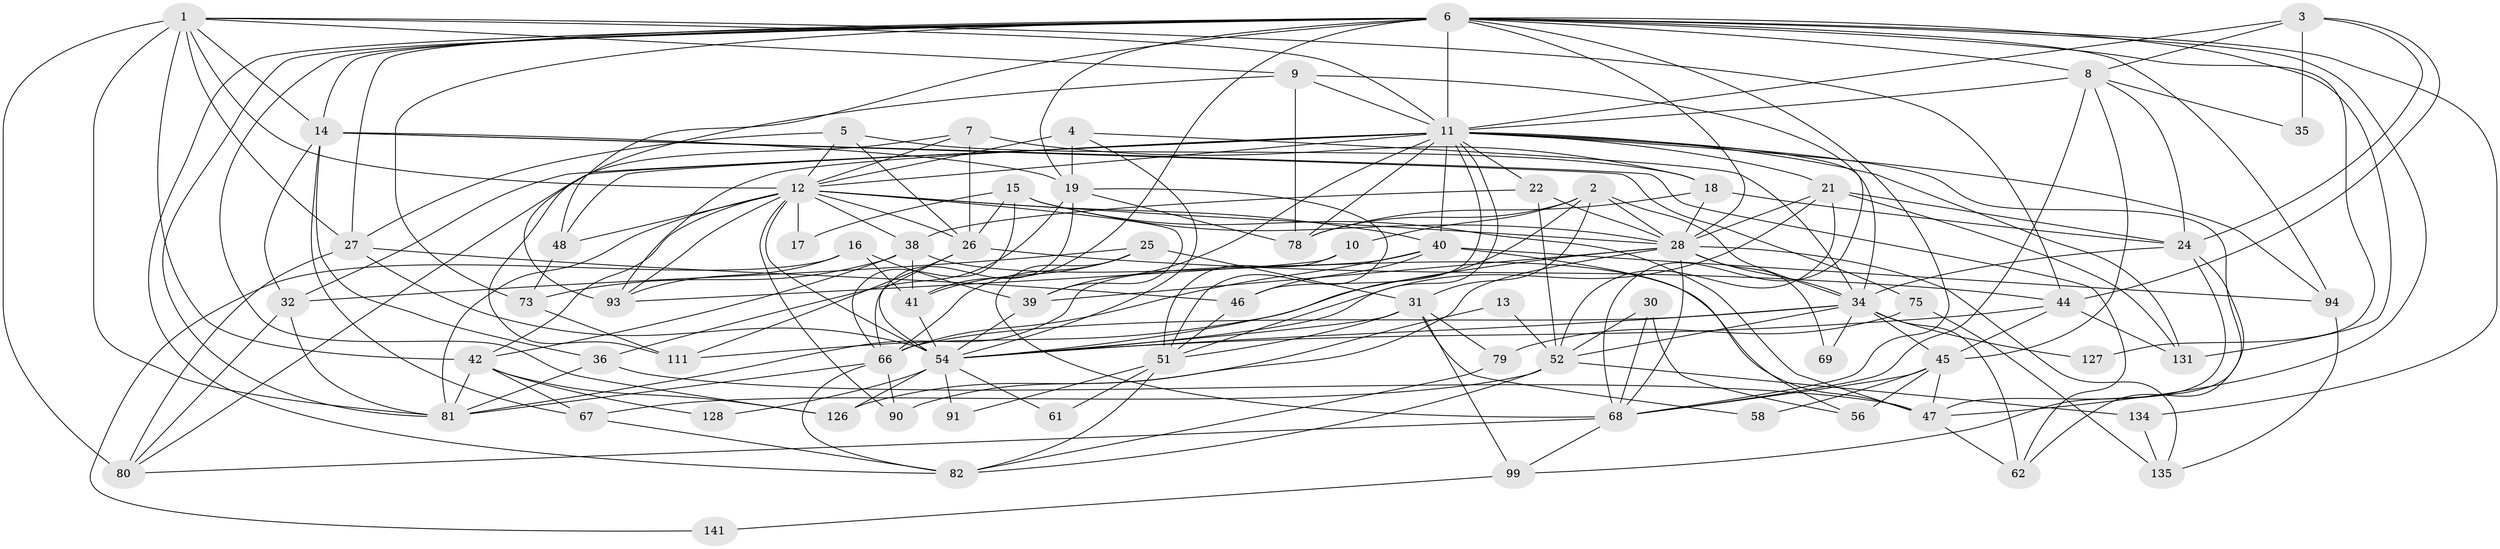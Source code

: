 // original degree distribution, {6: 0.07482993197278912, 4: 0.24489795918367346, 3: 0.3129251700680272, 5: 0.14285714285714285, 7: 0.061224489795918366, 2: 0.1360544217687075, 8: 0.027210884353741496}
// Generated by graph-tools (version 1.1) at 2025/15/03/09/25 04:15:08]
// undirected, 73 vertices, 209 edges
graph export_dot {
graph [start="1"]
  node [color=gray90,style=filled];
  1 [super="+98+92+117+57"];
  2 [super="+70"];
  3 [super="+118"];
  4 [super="+132"];
  5 [super="+109"];
  6 [super="+105+50+136"];
  7;
  8 [super="+20"];
  9 [super="+23"];
  10;
  11 [super="+103+104+107+100+74"];
  12 [super="+33+123+122"];
  13;
  14 [super="+59"];
  15 [super="+83"];
  16;
  17;
  18 [super="+130"];
  19 [super="+125"];
  21 [super="+29"];
  22 [super="+49"];
  24 [super="+116"];
  25 [super="+139"];
  26 [super="+76"];
  27 [super="+53"];
  28 [super="+86"];
  30;
  31 [super="+71+37"];
  32 [super="+120"];
  34 [super="+65"];
  35;
  36 [super="+129"];
  38;
  39 [super="+43"];
  40 [super="+145"];
  41;
  42;
  44 [super="+112"];
  45 [super="+84+114"];
  46 [super="+63"];
  47 [super="+124+89"];
  48;
  51 [super="+115"];
  52 [super="+102"];
  54 [super="+60+64"];
  56;
  58;
  61;
  62 [super="+140"];
  66 [super="+113+77"];
  67 [super="+143"];
  68 [super="+72"];
  69;
  73 [super="+119"];
  75;
  78 [super="+110"];
  79;
  80;
  81 [super="+96"];
  82;
  90;
  91;
  93;
  94 [super="+101"];
  99;
  111 [super="+121"];
  126;
  127;
  128;
  131;
  134;
  135;
  141;
  1 -- 80;
  1 -- 12;
  1 -- 27;
  1 -- 11;
  1 -- 42;
  1 -- 44;
  1 -- 9;
  1 -- 81;
  1 -- 14;
  2 -- 54;
  2 -- 10;
  2 -- 31;
  2 -- 28;
  2 -- 78;
  2 -- 34;
  3 -- 35;
  3 -- 11;
  3 -- 8;
  3 -- 24;
  3 -- 44;
  4 -- 54;
  4 -- 34;
  4 -- 19;
  4 -- 12;
  5 -- 18;
  5 -- 26;
  5 -- 12;
  5 -- 27;
  6 -- 82;
  6 -- 8 [weight=2];
  6 -- 131;
  6 -- 134;
  6 -- 41;
  6 -- 73;
  6 -- 48;
  6 -- 126;
  6 -- 127;
  6 -- 81;
  6 -- 14;
  6 -- 68;
  6 -- 47;
  6 -- 94;
  6 -- 27;
  6 -- 11;
  6 -- 19;
  6 -- 28;
  7 -- 18 [weight=2];
  7 -- 26;
  7 -- 111;
  7 -- 12;
  8 -- 68;
  8 -- 35;
  8 -- 45;
  8 -- 11;
  8 -- 24;
  9 -- 68;
  9 -- 11;
  9 -- 93;
  9 -- 78;
  10 -- 93;
  10 -- 51;
  11 -- 80;
  11 -- 40;
  11 -- 99;
  11 -- 78;
  11 -- 46;
  11 -- 48;
  11 -- 21;
  11 -- 94;
  11 -- 93;
  11 -- 51;
  11 -- 12;
  11 -- 131;
  11 -- 39;
  11 -- 32;
  11 -- 22;
  11 -- 34;
  12 -- 42;
  12 -- 48;
  12 -- 81;
  12 -- 54 [weight=3];
  12 -- 90;
  12 -- 93;
  12 -- 39;
  12 -- 40;
  12 -- 26;
  12 -- 17;
  12 -- 38;
  12 -- 28;
  13 -- 126;
  13 -- 52;
  14 -- 75;
  14 -- 62;
  14 -- 36;
  14 -- 32;
  14 -- 19;
  14 -- 67;
  15 -- 17;
  15 -- 26;
  15 -- 47;
  15 -- 28;
  15 -- 66;
  16 -- 41;
  16 -- 39;
  16 -- 93;
  16 -- 141;
  18 -- 24;
  18 -- 28;
  18 -- 78;
  19 -- 36;
  19 -- 51;
  19 -- 78;
  19 -- 66;
  21 -- 131;
  21 -- 54;
  21 -- 52;
  21 -- 24;
  21 -- 28 [weight=2];
  22 -- 52;
  22 -- 38;
  22 -- 28;
  24 -- 47;
  24 -- 62;
  24 -- 34;
  25 -- 41;
  25 -- 66;
  25 -- 32;
  25 -- 68 [weight=2];
  25 -- 31;
  26 -- 111;
  26 -- 44;
  26 -- 54;
  27 -- 80;
  27 -- 46;
  27 -- 54 [weight=2];
  28 -- 135;
  28 -- 68;
  28 -- 69;
  28 -- 39;
  28 -- 111;
  28 -- 90;
  28 -- 34;
  30 -- 56;
  30 -- 68;
  30 -- 52;
  31 -- 58;
  31 -- 54;
  31 -- 51;
  31 -- 99;
  31 -- 79;
  32 -- 80;
  32 -- 81;
  34 -- 52;
  34 -- 69;
  34 -- 62;
  34 -- 45;
  34 -- 66;
  34 -- 54;
  34 -- 127;
  36 -- 47;
  36 -- 81;
  38 -- 42;
  38 -- 41;
  38 -- 73;
  38 -- 47;
  39 -- 54;
  40 -- 66 [weight=2];
  40 -- 81;
  40 -- 56;
  40 -- 94;
  40 -- 46;
  41 -- 54;
  42 -- 81;
  42 -- 67;
  42 -- 126;
  42 -- 128;
  44 -- 131;
  44 -- 54;
  44 -- 45;
  45 -- 56 [weight=2];
  45 -- 58;
  45 -- 47;
  45 -- 68;
  46 -- 51;
  47 -- 62;
  48 -- 73;
  51 -- 91;
  51 -- 82;
  51 -- 61;
  52 -- 82;
  52 -- 134;
  52 -- 67;
  54 -- 91 [weight=2];
  54 -- 61;
  54 -- 128;
  54 -- 126;
  66 -- 82;
  66 -- 81;
  66 -- 90;
  67 -- 82;
  68 -- 80;
  68 -- 99;
  73 -- 111;
  75 -- 79;
  75 -- 135;
  79 -- 82;
  94 -- 135;
  99 -- 141;
  134 -- 135;
}
